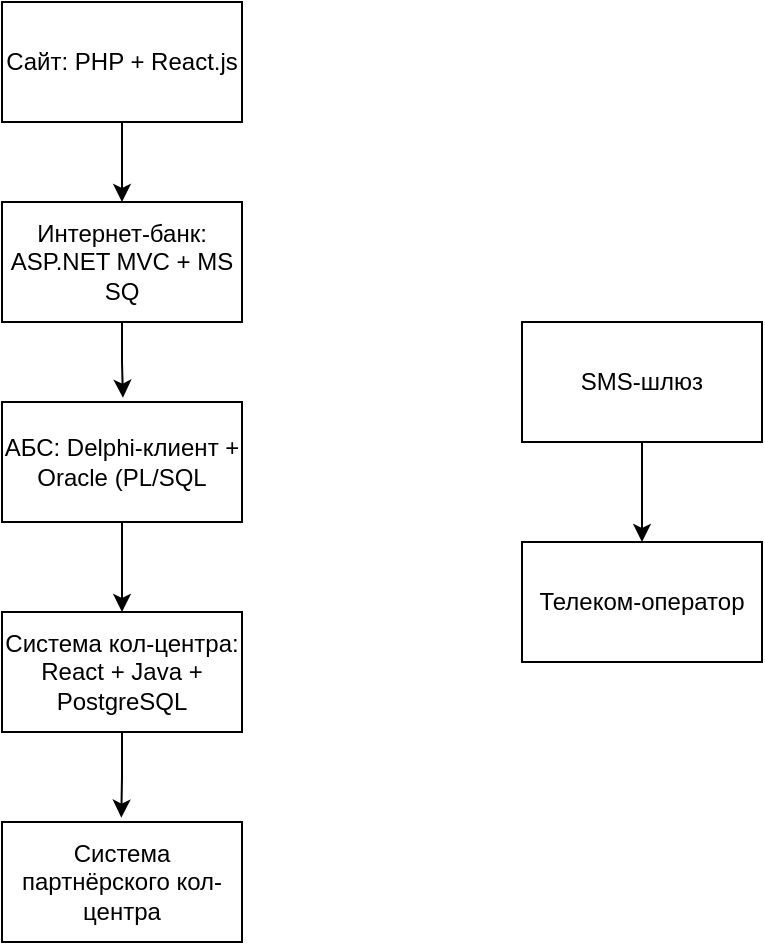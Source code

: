 <mxfile version="26.2.2">
  <diagram name="Страница — 1" id="x-h79tfaLvUZsE_rTHGj">
    <mxGraphModel dx="1177" dy="788" grid="1" gridSize="10" guides="1" tooltips="1" connect="1" arrows="1" fold="1" page="1" pageScale="1" pageWidth="827" pageHeight="1169" math="0" shadow="0">
      <root>
        <mxCell id="0" />
        <mxCell id="1" parent="0" />
        <mxCell id="BGBmrzdERx0tMVOVCKRQ-11" style="edgeStyle=orthogonalEdgeStyle;rounded=0;orthogonalLoop=1;jettySize=auto;html=1;entryX=0.5;entryY=0;entryDx=0;entryDy=0;" edge="1" parent="1" source="BGBmrzdERx0tMVOVCKRQ-2" target="BGBmrzdERx0tMVOVCKRQ-3">
          <mxGeometry relative="1" as="geometry" />
        </mxCell>
        <mxCell id="BGBmrzdERx0tMVOVCKRQ-2" value="&lt;span style=&quot;text-align: left;&quot;&gt;Сайт: PHP + React.js&lt;/span&gt;" style="rounded=0;whiteSpace=wrap;html=1;" vertex="1" parent="1">
          <mxGeometry x="310" y="180" width="120" height="60" as="geometry" />
        </mxCell>
        <mxCell id="BGBmrzdERx0tMVOVCKRQ-3" value="&lt;span style=&quot;text-align: left;&quot;&gt;Интернет-банк: ASP.NET MVC + MS SQ&lt;/span&gt;" style="rounded=0;whiteSpace=wrap;html=1;" vertex="1" parent="1">
          <mxGeometry x="310" y="280" width="120" height="60" as="geometry" />
        </mxCell>
        <mxCell id="BGBmrzdERx0tMVOVCKRQ-13" style="edgeStyle=orthogonalEdgeStyle;rounded=0;orthogonalLoop=1;jettySize=auto;html=1;entryX=0.5;entryY=0;entryDx=0;entryDy=0;" edge="1" parent="1" source="BGBmrzdERx0tMVOVCKRQ-4" target="BGBmrzdERx0tMVOVCKRQ-5">
          <mxGeometry relative="1" as="geometry" />
        </mxCell>
        <mxCell id="BGBmrzdERx0tMVOVCKRQ-4" value="&lt;span style=&quot;text-align: left;&quot;&gt;АБС: Delphi-клиент + Oracle (PL/SQL&lt;/span&gt;" style="rounded=0;whiteSpace=wrap;html=1;" vertex="1" parent="1">
          <mxGeometry x="310" y="380" width="120" height="60" as="geometry" />
        </mxCell>
        <mxCell id="BGBmrzdERx0tMVOVCKRQ-5" value="&lt;span style=&quot;text-align: left;&quot;&gt;Система кол-центра: React + Java + PostgreSQL&lt;/span&gt;" style="rounded=0;whiteSpace=wrap;html=1;" vertex="1" parent="1">
          <mxGeometry x="310" y="485" width="120" height="60" as="geometry" />
        </mxCell>
        <mxCell id="BGBmrzdERx0tMVOVCKRQ-6" value="&lt;span style=&quot;text-align: left;&quot;&gt;Система партнёрского кол-центра&lt;/span&gt;" style="rounded=0;whiteSpace=wrap;html=1;" vertex="1" parent="1">
          <mxGeometry x="310" y="590" width="120" height="60" as="geometry" />
        </mxCell>
        <mxCell id="BGBmrzdERx0tMVOVCKRQ-15" style="edgeStyle=orthogonalEdgeStyle;rounded=0;orthogonalLoop=1;jettySize=auto;html=1;entryX=0.5;entryY=0;entryDx=0;entryDy=0;" edge="1" parent="1" source="BGBmrzdERx0tMVOVCKRQ-9" target="BGBmrzdERx0tMVOVCKRQ-10">
          <mxGeometry relative="1" as="geometry" />
        </mxCell>
        <mxCell id="BGBmrzdERx0tMVOVCKRQ-9" value="&lt;span style=&quot;text-align: left;&quot;&gt;SMS-шлюз&lt;/span&gt;" style="rounded=0;whiteSpace=wrap;html=1;" vertex="1" parent="1">
          <mxGeometry x="570" y="340" width="120" height="60" as="geometry" />
        </mxCell>
        <mxCell id="BGBmrzdERx0tMVOVCKRQ-10" value="&lt;span style=&quot;text-align: left;&quot;&gt;Телеком-оператор&lt;/span&gt;" style="rounded=0;whiteSpace=wrap;html=1;" vertex="1" parent="1">
          <mxGeometry x="570" y="450" width="120" height="60" as="geometry" />
        </mxCell>
        <mxCell id="BGBmrzdERx0tMVOVCKRQ-12" style="edgeStyle=orthogonalEdgeStyle;rounded=0;orthogonalLoop=1;jettySize=auto;html=1;entryX=0.504;entryY=-0.036;entryDx=0;entryDy=0;entryPerimeter=0;" edge="1" parent="1" source="BGBmrzdERx0tMVOVCKRQ-3" target="BGBmrzdERx0tMVOVCKRQ-4">
          <mxGeometry relative="1" as="geometry" />
        </mxCell>
        <mxCell id="BGBmrzdERx0tMVOVCKRQ-14" style="edgeStyle=orthogonalEdgeStyle;rounded=0;orthogonalLoop=1;jettySize=auto;html=1;entryX=0.497;entryY=-0.036;entryDx=0;entryDy=0;entryPerimeter=0;" edge="1" parent="1" source="BGBmrzdERx0tMVOVCKRQ-5" target="BGBmrzdERx0tMVOVCKRQ-6">
          <mxGeometry relative="1" as="geometry" />
        </mxCell>
      </root>
    </mxGraphModel>
  </diagram>
</mxfile>
